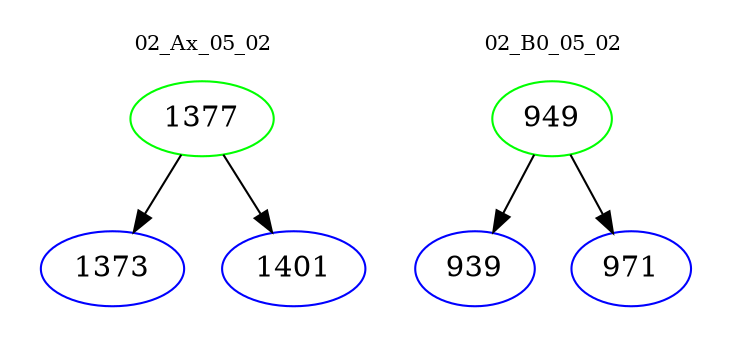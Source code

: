 digraph{
subgraph cluster_0 {
color = white
label = "02_Ax_05_02";
fontsize=10;
T0_1377 [label="1377", color="green"]
T0_1377 -> T0_1373 [color="black"]
T0_1373 [label="1373", color="blue"]
T0_1377 -> T0_1401 [color="black"]
T0_1401 [label="1401", color="blue"]
}
subgraph cluster_1 {
color = white
label = "02_B0_05_02";
fontsize=10;
T1_949 [label="949", color="green"]
T1_949 -> T1_939 [color="black"]
T1_939 [label="939", color="blue"]
T1_949 -> T1_971 [color="black"]
T1_971 [label="971", color="blue"]
}
}
